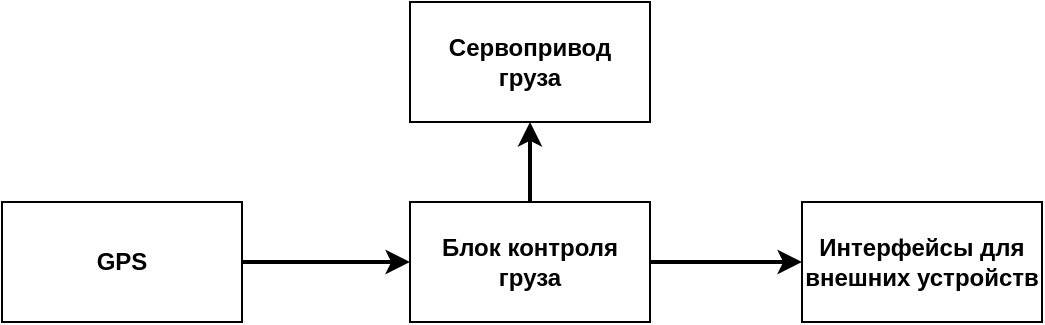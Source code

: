 <mxfile version="24.2.2" type="device">
  <diagram name="Page-1" id="YlFHqnPuB3_e51ZlvjOO">
    <mxGraphModel dx="835" dy="479" grid="1" gridSize="10" guides="1" tooltips="1" connect="1" arrows="1" fold="1" page="1" pageScale="1" pageWidth="827" pageHeight="1169" math="0" shadow="0">
      <root>
        <mxCell id="0" />
        <mxCell id="1" parent="0" />
        <mxCell id="fnLLKgzsWymPbyKzpY0e-82" value="" style="edgeStyle=orthogonalEdgeStyle;rounded=0;orthogonalLoop=1;jettySize=auto;html=1;fillColor=#e3c800;strokeColor=#000000;strokeWidth=2;" edge="1" parent="1" source="fnLLKgzsWymPbyKzpY0e-80" target="fnLLKgzsWymPbyKzpY0e-81">
          <mxGeometry relative="1" as="geometry" />
        </mxCell>
        <mxCell id="fnLLKgzsWymPbyKzpY0e-87" value="" style="edgeStyle=orthogonalEdgeStyle;rounded=0;orthogonalLoop=1;jettySize=auto;html=1;strokeWidth=2;" edge="1" parent="1" source="fnLLKgzsWymPbyKzpY0e-80" target="fnLLKgzsWymPbyKzpY0e-86">
          <mxGeometry relative="1" as="geometry" />
        </mxCell>
        <mxCell id="fnLLKgzsWymPbyKzpY0e-80" value="&lt;b&gt;Блок контроля&lt;/b&gt;&lt;div&gt;&lt;b&gt;груза&lt;/b&gt;&lt;/div&gt;" style="rounded=0;whiteSpace=wrap;html=1;" vertex="1" parent="1">
          <mxGeometry x="354" y="370" width="120" height="60" as="geometry" />
        </mxCell>
        <mxCell id="fnLLKgzsWymPbyKzpY0e-81" value="&lt;b&gt;Сервопривод&lt;/b&gt;&lt;div&gt;&lt;b&gt;груза&lt;/b&gt;&lt;/div&gt;" style="rounded=0;whiteSpace=wrap;html=1;" vertex="1" parent="1">
          <mxGeometry x="354" y="270" width="120" height="60" as="geometry" />
        </mxCell>
        <mxCell id="fnLLKgzsWymPbyKzpY0e-85" value="" style="edgeStyle=orthogonalEdgeStyle;rounded=0;orthogonalLoop=1;jettySize=auto;html=1;strokeColor=default;strokeWidth=2;" edge="1" parent="1" source="fnLLKgzsWymPbyKzpY0e-84" target="fnLLKgzsWymPbyKzpY0e-80">
          <mxGeometry relative="1" as="geometry" />
        </mxCell>
        <mxCell id="fnLLKgzsWymPbyKzpY0e-84" value="&lt;b&gt;GPS&lt;/b&gt;" style="rounded=0;whiteSpace=wrap;html=1;" vertex="1" parent="1">
          <mxGeometry x="150" y="370" width="120" height="60" as="geometry" />
        </mxCell>
        <mxCell id="fnLLKgzsWymPbyKzpY0e-86" value="&lt;b&gt;Интерфейсы для&lt;/b&gt;&lt;div&gt;&lt;b&gt;внешних устройств&lt;/b&gt;&lt;/div&gt;" style="rounded=0;whiteSpace=wrap;html=1;" vertex="1" parent="1">
          <mxGeometry x="550" y="370" width="120" height="60" as="geometry" />
        </mxCell>
      </root>
    </mxGraphModel>
  </diagram>
</mxfile>
